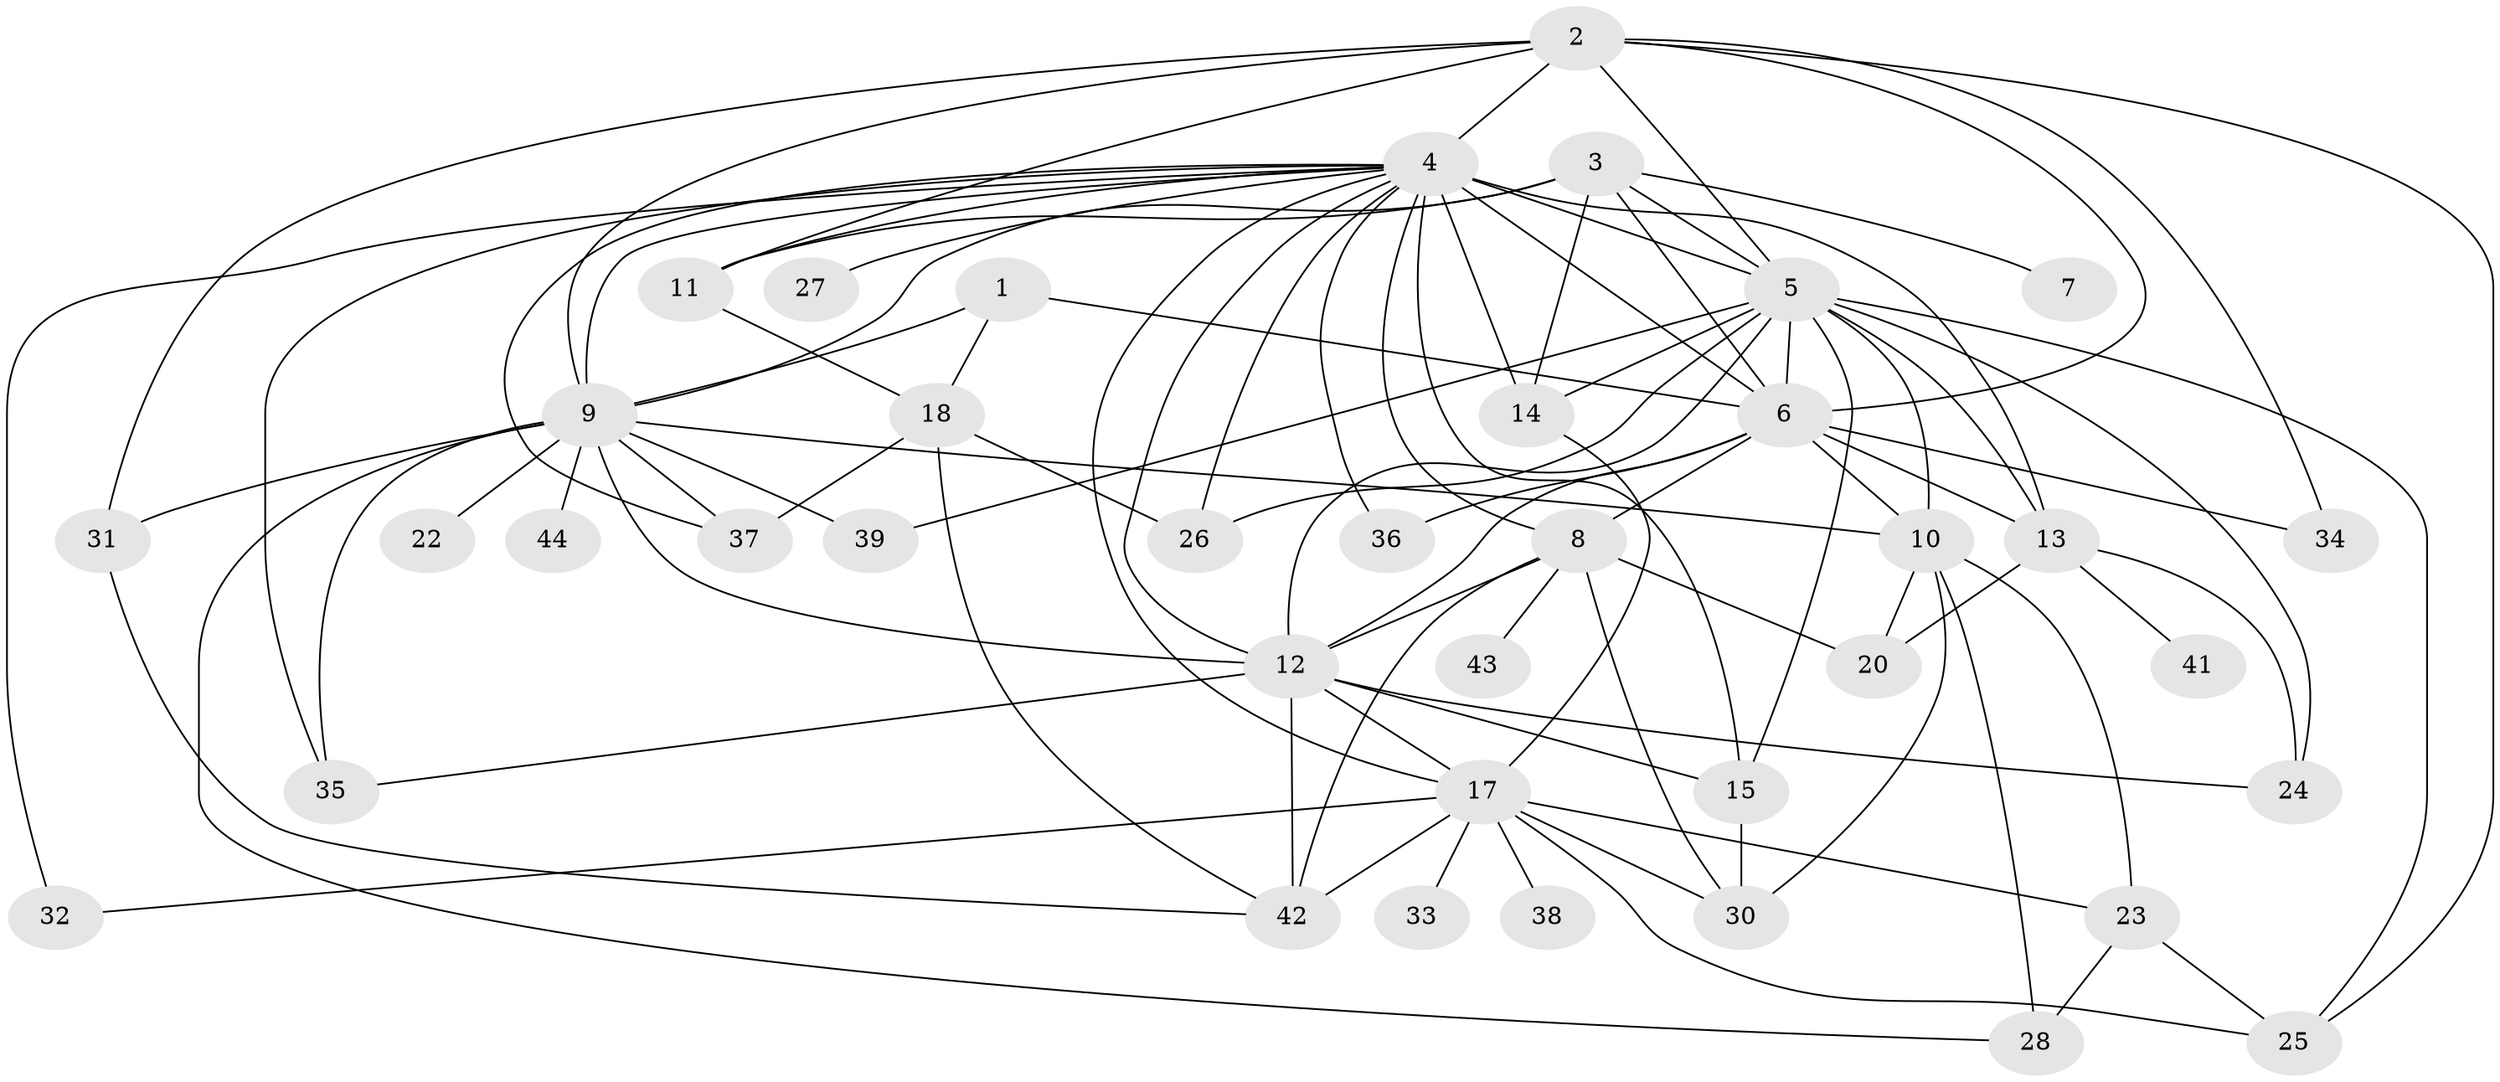 // original degree distribution, {2: 0.21476510067114093, 3: 0.2751677852348993, 6: 0.04697986577181208, 4: 0.18791946308724833, 1: 0.16778523489932887, 5: 0.06040268456375839, 0: 0.03355704697986577, 7: 0.006711409395973154, 8: 0.006711409395973154}
// Generated by graph-tools (version 1.1) at 2025/48/03/04/25 22:48:27]
// undirected, 39 vertices, 91 edges
graph export_dot {
  node [color=gray90,style=filled];
  1;
  2;
  3;
  4;
  5;
  6;
  7;
  8;
  9;
  10;
  11;
  12;
  13;
  14;
  15;
  17;
  18;
  20;
  22;
  23;
  24;
  25;
  26;
  27;
  28;
  30;
  31;
  32;
  33;
  34;
  35;
  36;
  37;
  38;
  39;
  41;
  42;
  43;
  44;
  1 -- 6 [weight=1.0];
  1 -- 9 [weight=1.0];
  1 -- 18 [weight=1.0];
  2 -- 4 [weight=1.0];
  2 -- 5 [weight=2.0];
  2 -- 6 [weight=1.0];
  2 -- 9 [weight=1.0];
  2 -- 11 [weight=1.0];
  2 -- 25 [weight=1.0];
  2 -- 31 [weight=2.0];
  2 -- 34 [weight=1.0];
  3 -- 5 [weight=1.0];
  3 -- 6 [weight=1.0];
  3 -- 7 [weight=1.0];
  3 -- 9 [weight=1.0];
  3 -- 11 [weight=1.0];
  3 -- 14 [weight=1.0];
  4 -- 5 [weight=9.0];
  4 -- 6 [weight=3.0];
  4 -- 8 [weight=2.0];
  4 -- 9 [weight=2.0];
  4 -- 11 [weight=1.0];
  4 -- 12 [weight=1.0];
  4 -- 13 [weight=1.0];
  4 -- 14 [weight=1.0];
  4 -- 15 [weight=1.0];
  4 -- 17 [weight=3.0];
  4 -- 26 [weight=1.0];
  4 -- 27 [weight=1.0];
  4 -- 32 [weight=1.0];
  4 -- 35 [weight=1.0];
  4 -- 36 [weight=1.0];
  4 -- 37 [weight=1.0];
  5 -- 6 [weight=1.0];
  5 -- 10 [weight=1.0];
  5 -- 12 [weight=1.0];
  5 -- 13 [weight=1.0];
  5 -- 14 [weight=1.0];
  5 -- 15 [weight=2.0];
  5 -- 24 [weight=1.0];
  5 -- 25 [weight=1.0];
  5 -- 26 [weight=1.0];
  5 -- 39 [weight=1.0];
  6 -- 8 [weight=2.0];
  6 -- 10 [weight=2.0];
  6 -- 12 [weight=1.0];
  6 -- 13 [weight=2.0];
  6 -- 34 [weight=1.0];
  6 -- 36 [weight=1.0];
  8 -- 12 [weight=1.0];
  8 -- 20 [weight=1.0];
  8 -- 30 [weight=1.0];
  8 -- 42 [weight=2.0];
  8 -- 43 [weight=1.0];
  9 -- 10 [weight=1.0];
  9 -- 12 [weight=1.0];
  9 -- 22 [weight=1.0];
  9 -- 28 [weight=1.0];
  9 -- 31 [weight=1.0];
  9 -- 35 [weight=1.0];
  9 -- 37 [weight=2.0];
  9 -- 39 [weight=1.0];
  9 -- 44 [weight=1.0];
  10 -- 20 [weight=1.0];
  10 -- 23 [weight=2.0];
  10 -- 28 [weight=1.0];
  10 -- 30 [weight=1.0];
  11 -- 18 [weight=1.0];
  12 -- 15 [weight=1.0];
  12 -- 17 [weight=1.0];
  12 -- 24 [weight=1.0];
  12 -- 35 [weight=1.0];
  12 -- 42 [weight=1.0];
  13 -- 20 [weight=1.0];
  13 -- 24 [weight=1.0];
  13 -- 41 [weight=1.0];
  14 -- 17 [weight=1.0];
  15 -- 30 [weight=1.0];
  17 -- 23 [weight=1.0];
  17 -- 25 [weight=1.0];
  17 -- 30 [weight=1.0];
  17 -- 32 [weight=1.0];
  17 -- 33 [weight=1.0];
  17 -- 38 [weight=1.0];
  17 -- 42 [weight=1.0];
  18 -- 26 [weight=2.0];
  18 -- 37 [weight=1.0];
  18 -- 42 [weight=1.0];
  23 -- 25 [weight=1.0];
  23 -- 28 [weight=1.0];
  31 -- 42 [weight=1.0];
}
